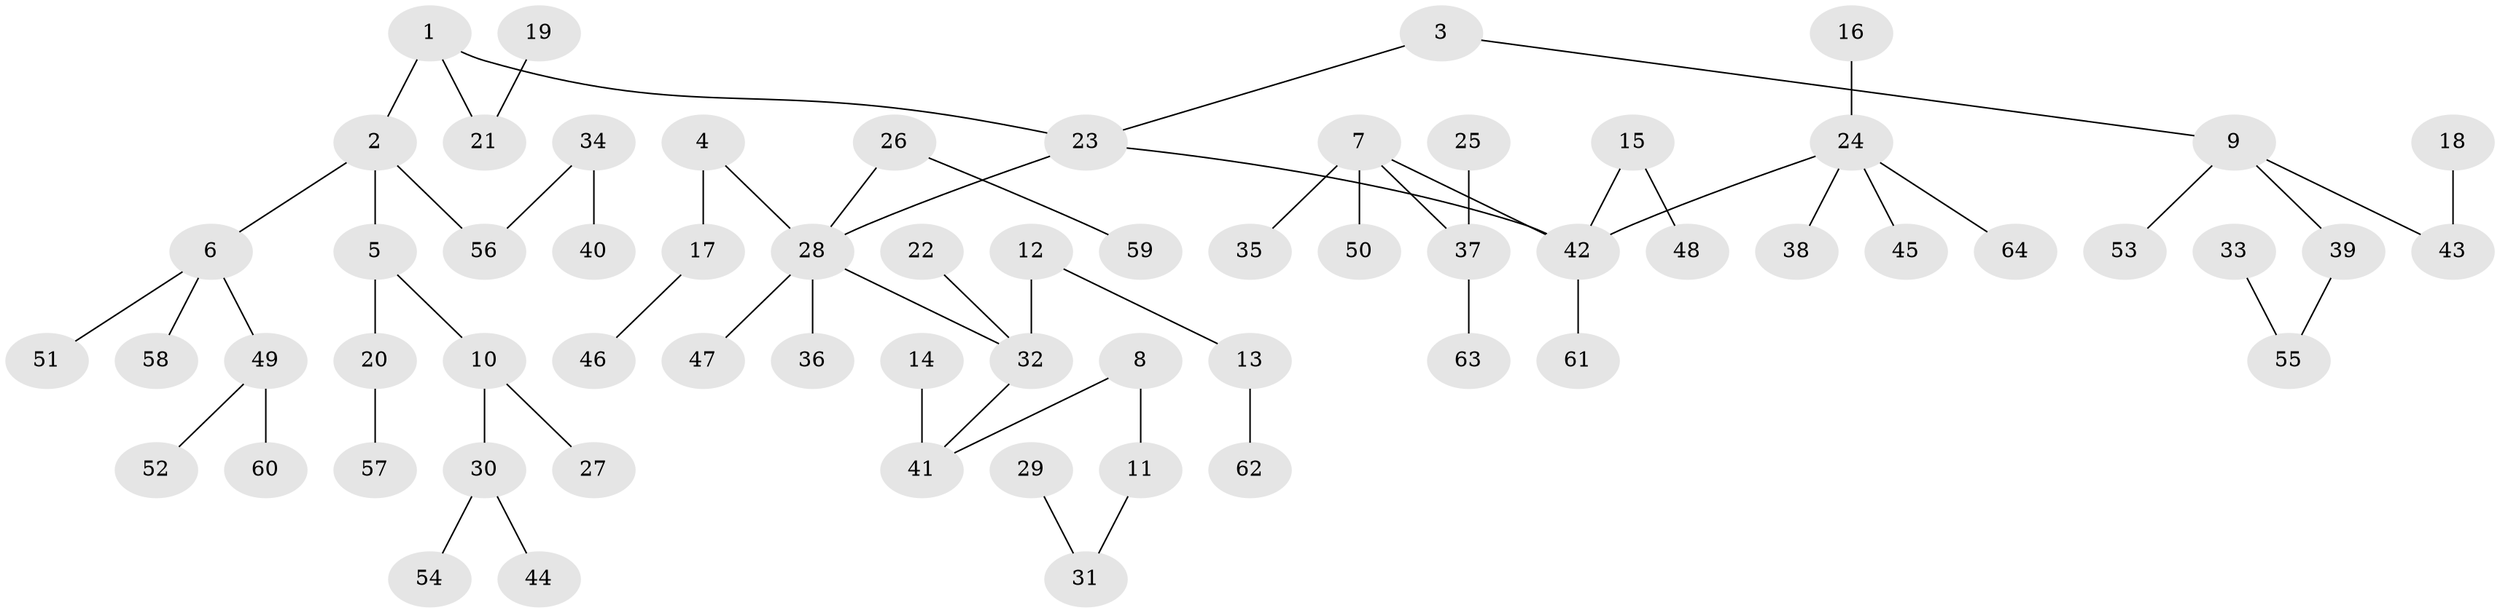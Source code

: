 // original degree distribution, {2: 0.2440944881889764, 3: 0.12598425196850394, 5: 0.031496062992125984, 4: 0.07874015748031496, 7: 0.007874015748031496, 6: 0.015748031496062992, 1: 0.49606299212598426}
// Generated by graph-tools (version 1.1) at 2025/02/03/09/25 03:02:22]
// undirected, 64 vertices, 63 edges
graph export_dot {
graph [start="1"]
  node [color=gray90,style=filled];
  1;
  2;
  3;
  4;
  5;
  6;
  7;
  8;
  9;
  10;
  11;
  12;
  13;
  14;
  15;
  16;
  17;
  18;
  19;
  20;
  21;
  22;
  23;
  24;
  25;
  26;
  27;
  28;
  29;
  30;
  31;
  32;
  33;
  34;
  35;
  36;
  37;
  38;
  39;
  40;
  41;
  42;
  43;
  44;
  45;
  46;
  47;
  48;
  49;
  50;
  51;
  52;
  53;
  54;
  55;
  56;
  57;
  58;
  59;
  60;
  61;
  62;
  63;
  64;
  1 -- 2 [weight=1.0];
  1 -- 21 [weight=1.0];
  1 -- 23 [weight=1.0];
  2 -- 5 [weight=1.0];
  2 -- 6 [weight=1.0];
  2 -- 56 [weight=1.0];
  3 -- 9 [weight=1.0];
  3 -- 23 [weight=1.0];
  4 -- 17 [weight=1.0];
  4 -- 28 [weight=1.0];
  5 -- 10 [weight=1.0];
  5 -- 20 [weight=1.0];
  6 -- 49 [weight=1.0];
  6 -- 51 [weight=1.0];
  6 -- 58 [weight=1.0];
  7 -- 35 [weight=1.0];
  7 -- 37 [weight=1.0];
  7 -- 42 [weight=1.0];
  7 -- 50 [weight=1.0];
  8 -- 11 [weight=1.0];
  8 -- 41 [weight=1.0];
  9 -- 39 [weight=1.0];
  9 -- 43 [weight=1.0];
  9 -- 53 [weight=1.0];
  10 -- 27 [weight=1.0];
  10 -- 30 [weight=1.0];
  11 -- 31 [weight=1.0];
  12 -- 13 [weight=1.0];
  12 -- 32 [weight=1.0];
  13 -- 62 [weight=1.0];
  14 -- 41 [weight=1.0];
  15 -- 42 [weight=1.0];
  15 -- 48 [weight=1.0];
  16 -- 24 [weight=1.0];
  17 -- 46 [weight=1.0];
  18 -- 43 [weight=1.0];
  19 -- 21 [weight=1.0];
  20 -- 57 [weight=1.0];
  22 -- 32 [weight=1.0];
  23 -- 28 [weight=1.0];
  23 -- 42 [weight=1.0];
  24 -- 38 [weight=1.0];
  24 -- 42 [weight=1.0];
  24 -- 45 [weight=1.0];
  24 -- 64 [weight=1.0];
  25 -- 37 [weight=1.0];
  26 -- 28 [weight=1.0];
  26 -- 59 [weight=1.0];
  28 -- 32 [weight=1.0];
  28 -- 36 [weight=1.0];
  28 -- 47 [weight=1.0];
  29 -- 31 [weight=1.0];
  30 -- 44 [weight=1.0];
  30 -- 54 [weight=1.0];
  32 -- 41 [weight=1.0];
  33 -- 55 [weight=1.0];
  34 -- 40 [weight=1.0];
  34 -- 56 [weight=1.0];
  37 -- 63 [weight=1.0];
  39 -- 55 [weight=1.0];
  42 -- 61 [weight=1.0];
  49 -- 52 [weight=1.0];
  49 -- 60 [weight=1.0];
}
